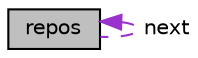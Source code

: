 digraph "repos"
{
 // LATEX_PDF_SIZE
  edge [fontname="Helvetica",fontsize="10",labelfontname="Helvetica",labelfontsize="10"];
  node [fontname="Helvetica",fontsize="10",shape=record];
  Node1 [label="repos",height=0.2,width=0.4,color="black", fillcolor="grey75", style="filled", fontcolor="black",tooltip="Definição da struct repos."];
  Node1 -> Node1 [dir="back",color="darkorchid3",fontsize="10",style="dashed",label=" next" ,fontname="Helvetica"];
}
